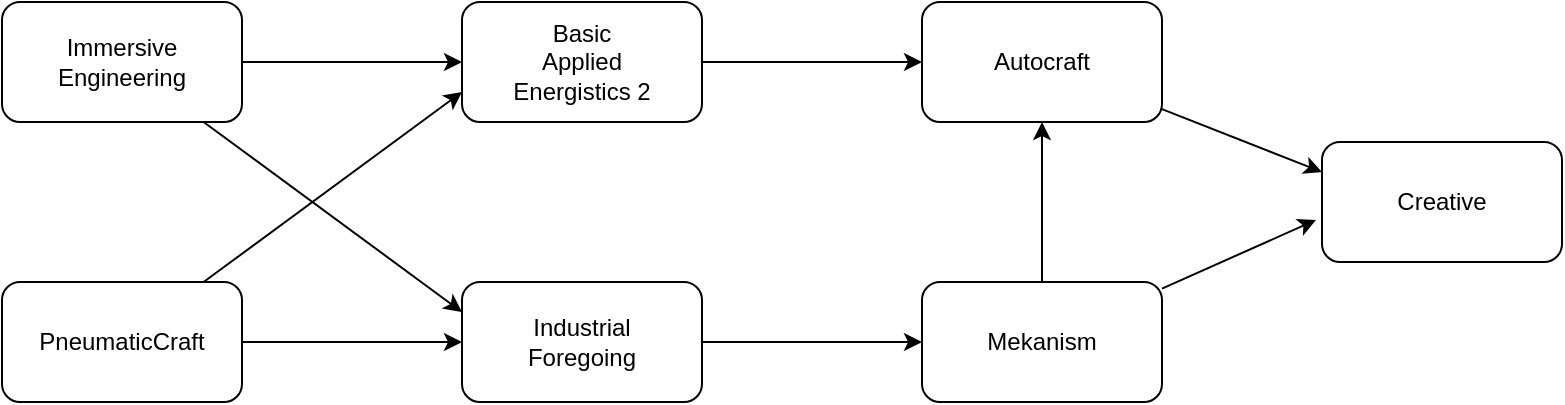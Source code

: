 <mxfile>
    <diagram id="nInT2Af0hTfT4fMR9-v2" name="Page-1">
        <mxGraphModel dx="1146" dy="779" grid="1" gridSize="10" guides="1" tooltips="1" connect="1" arrows="1" fold="1" page="1" pageScale="1" pageWidth="291" pageHeight="413" math="0" shadow="0">
            <root>
                <mxCell id="0"/>
                <mxCell id="1" parent="0"/>
                <mxCell id="5" style="edgeStyle=none;html=1;entryX=0;entryY=0.5;entryDx=0;entryDy=0;" edge="1" parent="1" source="2" target="4">
                    <mxGeometry relative="1" as="geometry"/>
                </mxCell>
                <mxCell id="10" style="edgeStyle=none;html=1;entryX=0;entryY=0.75;entryDx=0;entryDy=0;" edge="1" parent="1" source="2" target="9">
                    <mxGeometry relative="1" as="geometry"/>
                </mxCell>
                <mxCell id="2" value="PneumaticCraft" style="rounded=1;whiteSpace=wrap;html=1;" vertex="1" parent="1">
                    <mxGeometry x="47" y="247" width="120" height="60" as="geometry"/>
                </mxCell>
                <mxCell id="6" style="edgeStyle=none;html=1;entryX=0;entryY=0.25;entryDx=0;entryDy=0;" edge="1" parent="1" source="3" target="4">
                    <mxGeometry relative="1" as="geometry"/>
                </mxCell>
                <mxCell id="11" style="edgeStyle=none;html=1;entryX=0;entryY=0.5;entryDx=0;entryDy=0;" edge="1" parent="1" source="3" target="9">
                    <mxGeometry relative="1" as="geometry"/>
                </mxCell>
                <mxCell id="3" value="Immersive&lt;div&gt;Engineering&lt;/div&gt;" style="rounded=1;whiteSpace=wrap;html=1;" vertex="1" parent="1">
                    <mxGeometry x="47" y="107" width="120" height="60" as="geometry"/>
                </mxCell>
                <mxCell id="8" style="edgeStyle=none;html=1;entryX=0;entryY=0.5;entryDx=0;entryDy=0;" edge="1" parent="1" source="4" target="7">
                    <mxGeometry relative="1" as="geometry"/>
                </mxCell>
                <mxCell id="4" value="Industrial&lt;div&gt;Foregoing&lt;/div&gt;" style="rounded=1;whiteSpace=wrap;html=1;" vertex="1" parent="1">
                    <mxGeometry x="277" y="247" width="120" height="60" as="geometry"/>
                </mxCell>
                <mxCell id="13" style="edgeStyle=none;html=1;entryX=0.5;entryY=1;entryDx=0;entryDy=0;" edge="1" parent="1" source="7" target="12">
                    <mxGeometry relative="1" as="geometry"/>
                </mxCell>
                <mxCell id="7" value="Mekanism" style="rounded=1;whiteSpace=wrap;html=1;" vertex="1" parent="1">
                    <mxGeometry x="507" y="247" width="120" height="60" as="geometry"/>
                </mxCell>
                <mxCell id="14" style="edgeStyle=none;html=1;entryX=0;entryY=0.5;entryDx=0;entryDy=0;" edge="1" parent="1" source="9" target="12">
                    <mxGeometry relative="1" as="geometry"/>
                </mxCell>
                <mxCell id="9" value="Basic&lt;div&gt;Applied&lt;div&gt;Energistics 2&lt;/div&gt;&lt;/div&gt;" style="rounded=1;whiteSpace=wrap;html=1;" vertex="1" parent="1">
                    <mxGeometry x="277" y="107" width="120" height="60" as="geometry"/>
                </mxCell>
                <mxCell id="16" style="edgeStyle=none;html=1;entryX=0;entryY=0.25;entryDx=0;entryDy=0;" edge="1" parent="1" source="12" target="15">
                    <mxGeometry relative="1" as="geometry"/>
                </mxCell>
                <mxCell id="12" value="Autocraft" style="rounded=1;whiteSpace=wrap;html=1;" vertex="1" parent="1">
                    <mxGeometry x="507" y="107" width="120" height="60" as="geometry"/>
                </mxCell>
                <mxCell id="15" value="Creative" style="rounded=1;whiteSpace=wrap;html=1;" vertex="1" parent="1">
                    <mxGeometry x="707" y="177" width="120" height="60" as="geometry"/>
                </mxCell>
                <mxCell id="17" style="edgeStyle=none;html=1;entryX=-0.025;entryY=0.65;entryDx=0;entryDy=0;entryPerimeter=0;" edge="1" parent="1" source="7" target="15">
                    <mxGeometry relative="1" as="geometry"/>
                </mxCell>
            </root>
        </mxGraphModel>
    </diagram>
</mxfile>